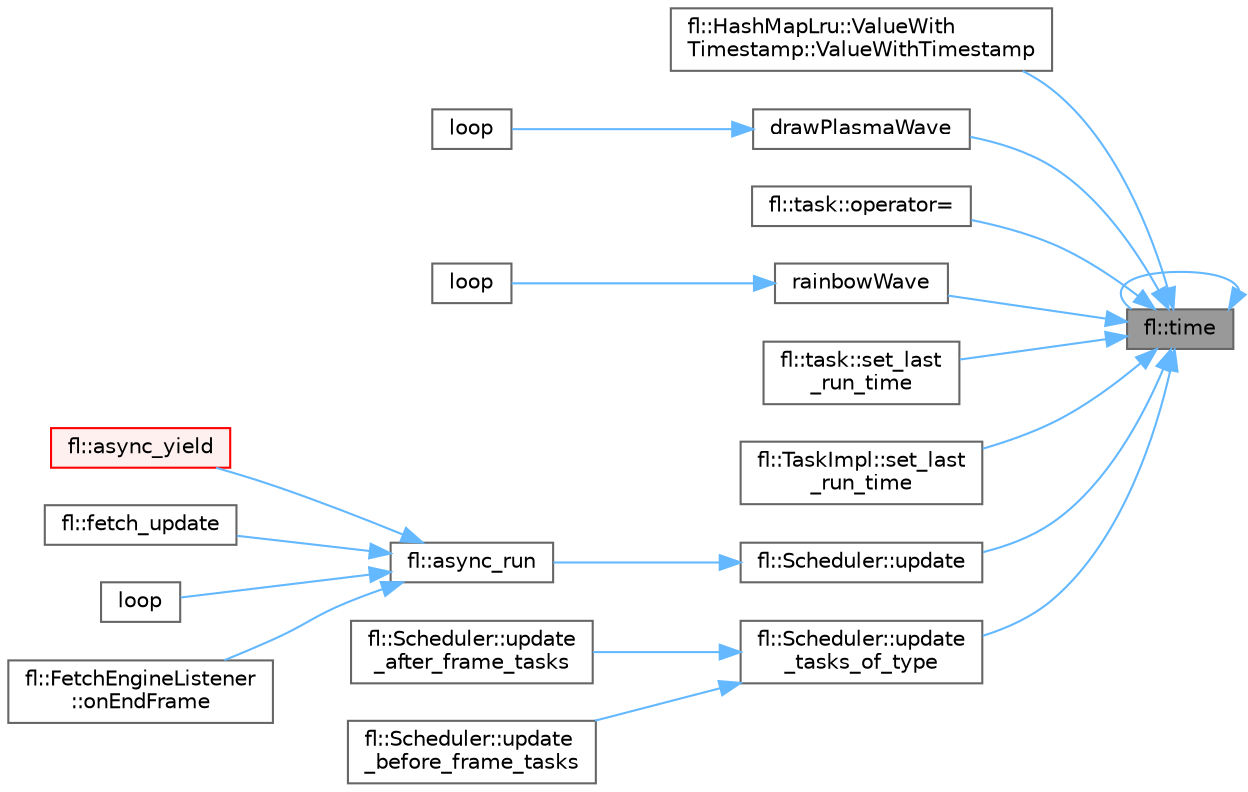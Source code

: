 digraph "fl::time"
{
 // INTERACTIVE_SVG=YES
 // LATEX_PDF_SIZE
  bgcolor="transparent";
  edge [fontname=Helvetica,fontsize=10,labelfontname=Helvetica,labelfontsize=10];
  node [fontname=Helvetica,fontsize=10,shape=box,height=0.2,width=0.4];
  rankdir="RL";
  Node1 [id="Node000001",label="fl::time",height=0.2,width=0.4,color="gray40", fillcolor="grey60", style="filled", fontcolor="black",tooltip="Universal millisecond timer - returns milliseconds since system startup."];
  Node1 -> Node2 [id="edge1_Node000001_Node000002",dir="back",color="steelblue1",style="solid",tooltip=" "];
  Node2 [id="Node000002",label="fl::HashMapLru::ValueWith\lTimestamp::ValueWithTimestamp",height=0.2,width=0.4,color="grey40", fillcolor="white", style="filled",URL="$d1/dcb/structfl_1_1_hash_map_lru_1_1_value_with_timestamp_a9ee42b65d52e248ee76e64dbcaaff3a1.html#a9ee42b65d52e248ee76e64dbcaaff3a1",tooltip=" "];
  Node1 -> Node3 [id="edge2_Node000001_Node000003",dir="back",color="steelblue1",style="solid",tooltip=" "];
  Node3 [id="Node000003",label="drawPlasmaWave",height=0.2,width=0.4,color="grey40", fillcolor="white", style="filled",URL="$da/dc7/advanced_8h_af4da42dfe08a23565ea1e23ec581578b.html#af4da42dfe08a23565ea1e23ec581578b",tooltip=" "];
  Node3 -> Node4 [id="edge3_Node000003_Node000004",dir="back",color="steelblue1",style="solid",tooltip=" "];
  Node4 [id="Node000004",label="loop",height=0.2,width=0.4,color="grey40", fillcolor="white", style="filled",URL="$da/dc7/advanced_8h_afe461d27b9c48d5921c00d521181f12f.html#afe461d27b9c48d5921c00d521181f12f",tooltip=" "];
  Node1 -> Node5 [id="edge4_Node000001_Node000005",dir="back",color="steelblue1",style="solid",tooltip=" "];
  Node5 [id="Node000005",label="fl::task::operator=",height=0.2,width=0.4,color="grey40", fillcolor="white", style="filled",URL="$d7/d86/classfl_1_1task_a80e0c488903cb8d5bde3193fe3d7abb9.html#a80e0c488903cb8d5bde3193fe3d7abb9",tooltip=" "];
  Node1 -> Node6 [id="edge5_Node000001_Node000006",dir="back",color="steelblue1",style="solid",tooltip=" "];
  Node6 [id="Node000006",label="rainbowWave",height=0.2,width=0.4,color="grey40", fillcolor="white", style="filled",URL="$db/df4/_color_boost_8h_a4a0d1f144188c96aecbb5efd649d400a.html#a4a0d1f144188c96aecbb5efd649d400a",tooltip=" "];
  Node6 -> Node7 [id="edge6_Node000006_Node000007",dir="back",color="steelblue1",style="solid",tooltip=" "];
  Node7 [id="Node000007",label="loop",height=0.2,width=0.4,color="grey40", fillcolor="white", style="filled",URL="$db/df4/_color_boost_8h_afe461d27b9c48d5921c00d521181f12f.html#afe461d27b9c48d5921c00d521181f12f",tooltip=" "];
  Node1 -> Node8 [id="edge7_Node000001_Node000008",dir="back",color="steelblue1",style="solid",tooltip=" "];
  Node8 [id="Node000008",label="fl::task::set_last\l_run_time",height=0.2,width=0.4,color="grey40", fillcolor="white", style="filled",URL="$d7/d86/classfl_1_1task_a7777bc979a49bbd62d93436f537d09e0.html#a7777bc979a49bbd62d93436f537d09e0",tooltip=" "];
  Node1 -> Node9 [id="edge8_Node000001_Node000009",dir="back",color="steelblue1",style="solid",tooltip=" "];
  Node9 [id="Node000009",label="fl::TaskImpl::set_last\l_run_time",height=0.2,width=0.4,color="grey40", fillcolor="white", style="filled",URL="$d5/d24/classfl_1_1_task_impl_af6485b54d2847d7a66a9a0d769af57fc.html#af6485b54d2847d7a66a9a0d769af57fc",tooltip=" "];
  Node1 -> Node1 [id="edge9_Node000001_Node000001",dir="back",color="steelblue1",style="solid",tooltip=" "];
  Node1 -> Node10 [id="edge10_Node000001_Node000010",dir="back",color="steelblue1",style="solid",tooltip=" "];
  Node10 [id="Node000010",label="fl::Scheduler::update",height=0.2,width=0.4,color="grey40", fillcolor="white", style="filled",URL="$d0/d38/classfl_1_1_scheduler_a782395f7e7cffb76da30963eae28b5ea.html#a782395f7e7cffb76da30963eae28b5ea",tooltip=" "];
  Node10 -> Node11 [id="edge11_Node000010_Node000011",dir="back",color="steelblue1",style="solid",tooltip=" "];
  Node11 [id="Node000011",label="fl::async_run",height=0.2,width=0.4,color="grey40", fillcolor="white", style="filled",URL="$d4/d36/namespacefl_a9b3631ee5771ef8d36a072368e1d49c7.html#a9b3631ee5771ef8d36a072368e1d49c7",tooltip="Run all registered async tasks once."];
  Node11 -> Node12 [id="edge12_Node000011_Node000012",dir="back",color="steelblue1",style="solid",tooltip=" "];
  Node12 [id="Node000012",label="fl::async_yield",height=0.2,width=0.4,color="red", fillcolor="#FFF0F0", style="filled",URL="$d4/d36/namespacefl_a490bb1b7e97181543efd2c62768edda8.html#a490bb1b7e97181543efd2c62768edda8",tooltip="Platform-specific async yield function."];
  Node11 -> Node17 [id="edge13_Node000011_Node000017",dir="back",color="steelblue1",style="solid",tooltip=" "];
  Node17 [id="Node000017",label="fl::fetch_update",height=0.2,width=0.4,color="grey40", fillcolor="white", style="filled",URL="$d4/d36/namespacefl_a32df246b375c92eca035330e08a84c79.html#a32df246b375c92eca035330e08a84c79",tooltip="Legacy manual update for fetch promises (use fl::async_run() for new code)"];
  Node11 -> Node18 [id="edge14_Node000011_Node000018",dir="back",color="steelblue1",style="solid",tooltip=" "];
  Node18 [id="Node000018",label="loop",height=0.2,width=0.4,color="grey40", fillcolor="white", style="filled",URL="$d5/d1b/examples_2_async_2async_8h_afe461d27b9c48d5921c00d521181f12f.html#afe461d27b9c48d5921c00d521181f12f",tooltip=" "];
  Node11 -> Node19 [id="edge15_Node000011_Node000019",dir="back",color="steelblue1",style="solid",tooltip=" "];
  Node19 [id="Node000019",label="fl::FetchEngineListener\l::onEndFrame",height=0.2,width=0.4,color="grey40", fillcolor="white", style="filled",URL="$d5/d69/classfl_1_1_fetch_engine_listener_abdd28a0ff482cd6b1a1ee9fb72d5656d.html#abdd28a0ff482cd6b1a1ee9fb72d5656d",tooltip=" "];
  Node1 -> Node20 [id="edge16_Node000001_Node000020",dir="back",color="steelblue1",style="solid",tooltip=" "];
  Node20 [id="Node000020",label="fl::Scheduler::update\l_tasks_of_type",height=0.2,width=0.4,color="grey40", fillcolor="white", style="filled",URL="$d0/d38/classfl_1_1_scheduler_af8f3c7d1ebf85ebcdc09a02c06fc2d4b.html#af8f3c7d1ebf85ebcdc09a02c06fc2d4b",tooltip=" "];
  Node20 -> Node21 [id="edge17_Node000020_Node000021",dir="back",color="steelblue1",style="solid",tooltip=" "];
  Node21 [id="Node000021",label="fl::Scheduler::update\l_after_frame_tasks",height=0.2,width=0.4,color="grey40", fillcolor="white", style="filled",URL="$d0/d38/classfl_1_1_scheduler_ad35464102eaa035eb67524850901865a.html#ad35464102eaa035eb67524850901865a",tooltip=" "];
  Node20 -> Node22 [id="edge18_Node000020_Node000022",dir="back",color="steelblue1",style="solid",tooltip=" "];
  Node22 [id="Node000022",label="fl::Scheduler::update\l_before_frame_tasks",height=0.2,width=0.4,color="grey40", fillcolor="white", style="filled",URL="$d0/d38/classfl_1_1_scheduler_aa138fb500b3afcf1a29db4deb6aa971a.html#aa138fb500b3afcf1a29db4deb6aa971a",tooltip=" "];
}
